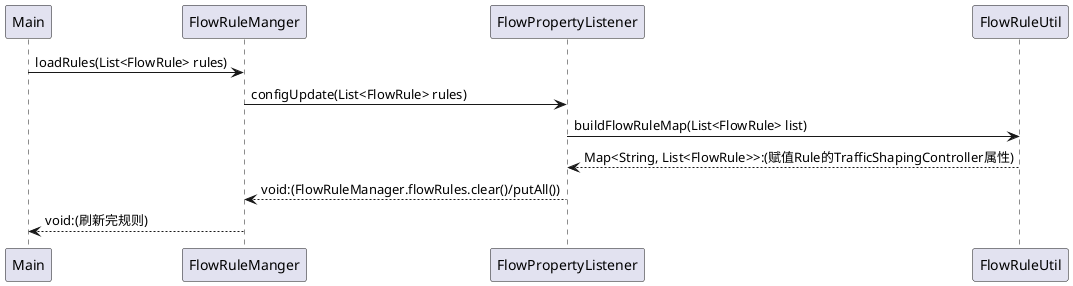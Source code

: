 @startuml
Main -> FlowRuleManger: loadRules(List<FlowRule> rules)
FlowRuleManger -> FlowPropertyListener: configUpdate(List<FlowRule> rules)
FlowPropertyListener -> FlowRuleUtil:buildFlowRuleMap(List<FlowRule> list)
FlowPropertyListener <-- FlowRuleUtil:Map<String, List<FlowRule>>:(赋值Rule的TrafficShapingController属性)
FlowRuleManger <-- FlowPropertyListener:void:(FlowRuleManager.flowRules.clear()/putAll())
Main <-- FlowRuleManger:void:(刷新完规则)
@enduml
